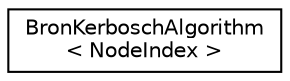 digraph "Graphical Class Hierarchy"
{
 // LATEX_PDF_SIZE
  edge [fontname="Helvetica",fontsize="10",labelfontname="Helvetica",labelfontsize="10"];
  node [fontname="Helvetica",fontsize="10",shape=record];
  rankdir="LR";
  Node0 [label="BronKerboschAlgorithm\l\< NodeIndex \>",height=0.2,width=0.4,color="black", fillcolor="white", style="filled",URL="$classoperations__research_1_1_bron_kerbosch_algorithm.html",tooltip=" "];
}

